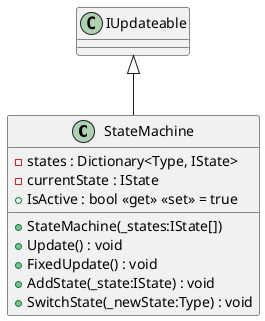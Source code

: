 @startuml
class StateMachine {
    - states : Dictionary<Type, IState>
    - currentState : IState
    + IsActive : bool <<get>> <<set>> = true
    + StateMachine(_states:IState[])
    + Update() : void
    + FixedUpdate() : void
    + AddState(_state:IState) : void
    + SwitchState(_newState:Type) : void
}
IUpdateable <|-- StateMachine
@enduml
